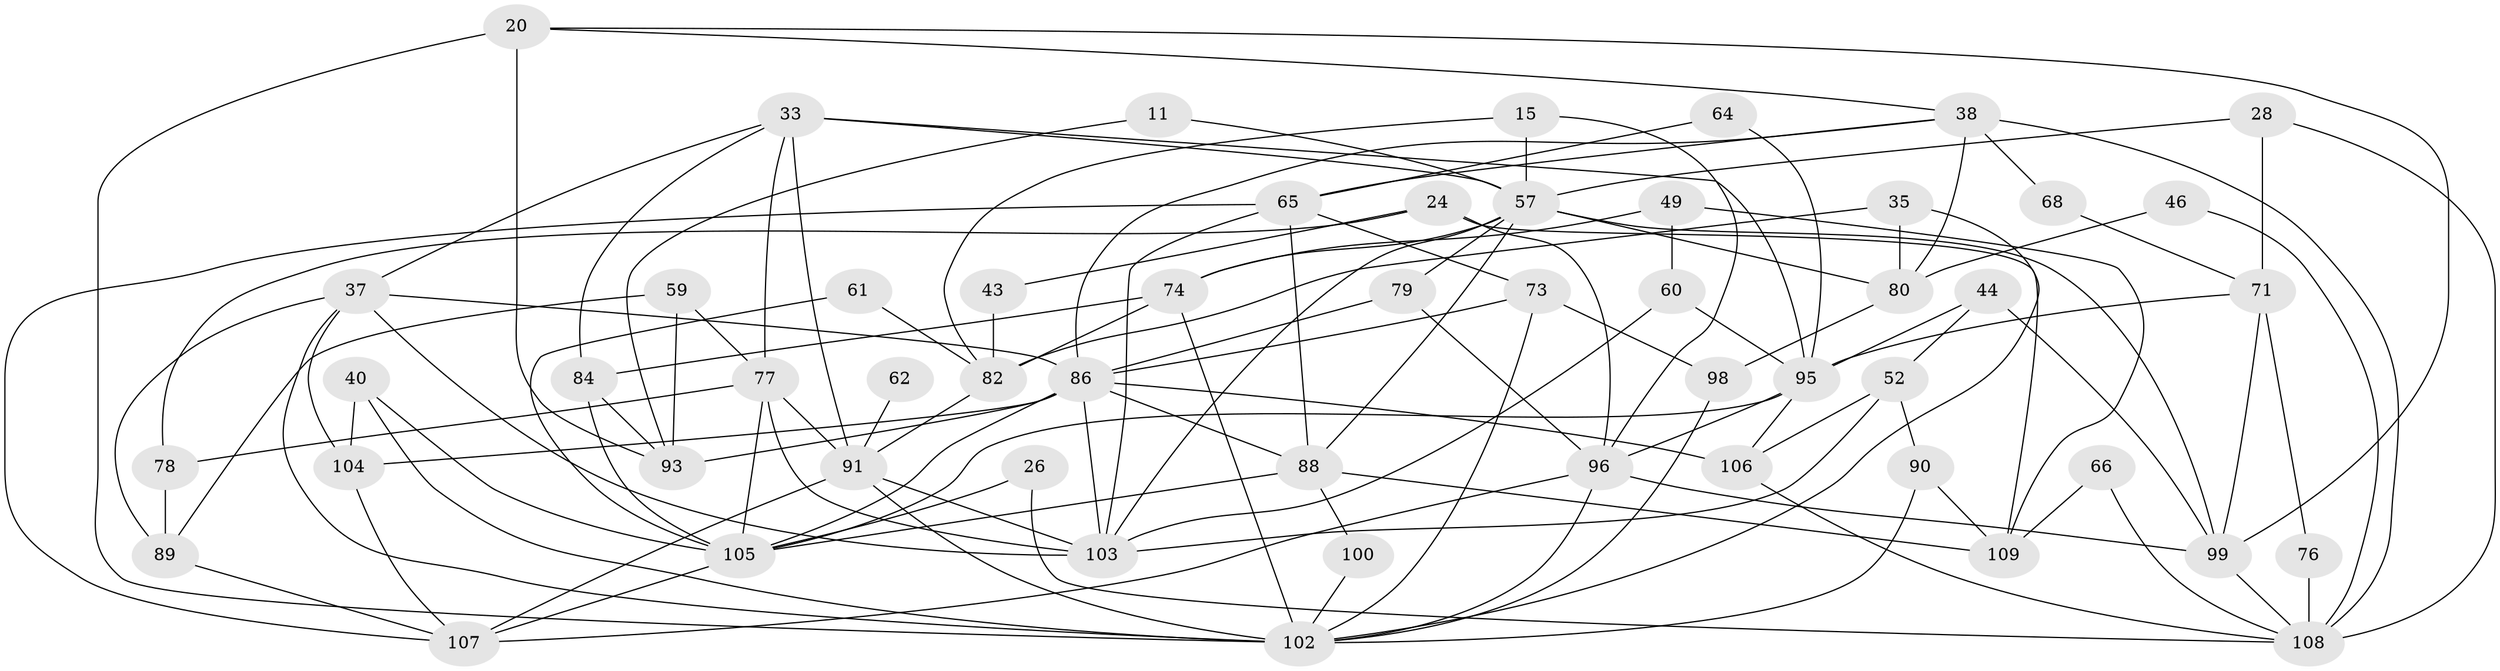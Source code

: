 // original degree distribution, {2: 0.12844036697247707, 4: 0.22935779816513763, 3: 0.3394495412844037, 7: 0.045871559633027525, 6: 0.11009174311926606, 5: 0.11926605504587157, 9: 0.009174311926605505, 8: 0.01834862385321101}
// Generated by graph-tools (version 1.1) at 2025/52/03/09/25 04:52:07]
// undirected, 54 vertices, 123 edges
graph export_dot {
graph [start="1"]
  node [color=gray90,style=filled];
  11;
  15;
  20;
  24;
  26;
  28;
  33;
  35;
  37 [super="+12"];
  38 [super="+31"];
  40 [super="+17"];
  43 [super="+21"];
  44;
  46;
  49;
  52;
  57 [super="+56+36"];
  59;
  60;
  61;
  62;
  64;
  65 [super="+48"];
  66;
  68;
  71 [super="+70"];
  73;
  74 [super="+51+5"];
  76;
  77 [super="+72"];
  78;
  79;
  80 [super="+19"];
  82;
  84 [super="+42+25"];
  86 [super="+30+41+53"];
  88 [super="+54+58"];
  89 [super="+75"];
  90;
  91 [super="+67+18"];
  93 [super="+27"];
  95 [super="+39+85"];
  96 [super="+92"];
  98;
  99 [super="+94"];
  100;
  102 [super="+10+97"];
  103 [super="+34+83"];
  104 [super="+13"];
  105 [super="+101+81"];
  106 [super="+2+87"];
  107 [super="+22"];
  108 [super="+55"];
  109 [super="+29"];
  11 -- 57;
  11 -- 93;
  15 -- 57;
  15 -- 96;
  15 -- 82;
  20 -- 93 [weight=2];
  20 -- 102;
  20 -- 38;
  20 -- 99;
  24 -- 109 [weight=2];
  24 -- 78;
  24 -- 43;
  24 -- 96;
  26 -- 108;
  26 -- 105;
  28 -- 71 [weight=2];
  28 -- 108 [weight=2];
  28 -- 57 [weight=2];
  33 -- 37 [weight=2];
  33 -- 57 [weight=2];
  33 -- 91 [weight=2];
  33 -- 95;
  33 -- 84;
  33 -- 77;
  35 -- 82;
  35 -- 80;
  35 -- 102;
  37 -- 103;
  37 -- 104;
  37 -- 89 [weight=2];
  37 -- 102 [weight=2];
  37 -- 86 [weight=2];
  38 -- 108;
  38 -- 80 [weight=2];
  38 -- 65;
  38 -- 68;
  38 -- 86;
  40 -- 104 [weight=2];
  40 -- 105;
  40 -- 102;
  43 -- 82 [weight=2];
  44 -- 52;
  44 -- 95;
  44 -- 99;
  46 -- 108;
  46 -- 80;
  49 -- 60;
  49 -- 109 [weight=2];
  49 -- 74;
  52 -- 90;
  52 -- 106 [weight=2];
  52 -- 103;
  57 -- 74;
  57 -- 99 [weight=2];
  57 -- 80 [weight=2];
  57 -- 79;
  57 -- 103;
  57 -- 88;
  59 -- 89;
  59 -- 93;
  59 -- 77;
  60 -- 95;
  60 -- 103;
  61 -- 82;
  61 -- 105;
  62 -- 91 [weight=2];
  64 -- 95;
  64 -- 65;
  65 -- 107;
  65 -- 103;
  65 -- 88 [weight=2];
  65 -- 73;
  66 -- 109;
  66 -- 108;
  68 -- 71;
  71 -- 99 [weight=2];
  71 -- 95 [weight=3];
  71 -- 76;
  73 -- 98;
  73 -- 86;
  73 -- 102 [weight=2];
  74 -- 84;
  74 -- 82;
  74 -- 102;
  76 -- 108;
  77 -- 78;
  77 -- 91;
  77 -- 105 [weight=2];
  77 -- 103;
  78 -- 89;
  79 -- 96;
  79 -- 86;
  80 -- 98;
  82 -- 91;
  84 -- 105 [weight=3];
  84 -- 93 [weight=2];
  86 -- 104 [weight=2];
  86 -- 105;
  86 -- 103 [weight=3];
  86 -- 106 [weight=2];
  86 -- 93;
  86 -- 88;
  88 -- 105;
  88 -- 109;
  88 -- 100;
  89 -- 107;
  90 -- 102;
  90 -- 109;
  91 -- 102 [weight=2];
  91 -- 103 [weight=3];
  91 -- 107;
  95 -- 106;
  95 -- 105 [weight=3];
  95 -- 96 [weight=2];
  96 -- 99;
  96 -- 107;
  96 -- 102;
  98 -- 102;
  99 -- 108;
  100 -- 102;
  104 -- 107;
  105 -- 107;
  106 -- 108;
}
